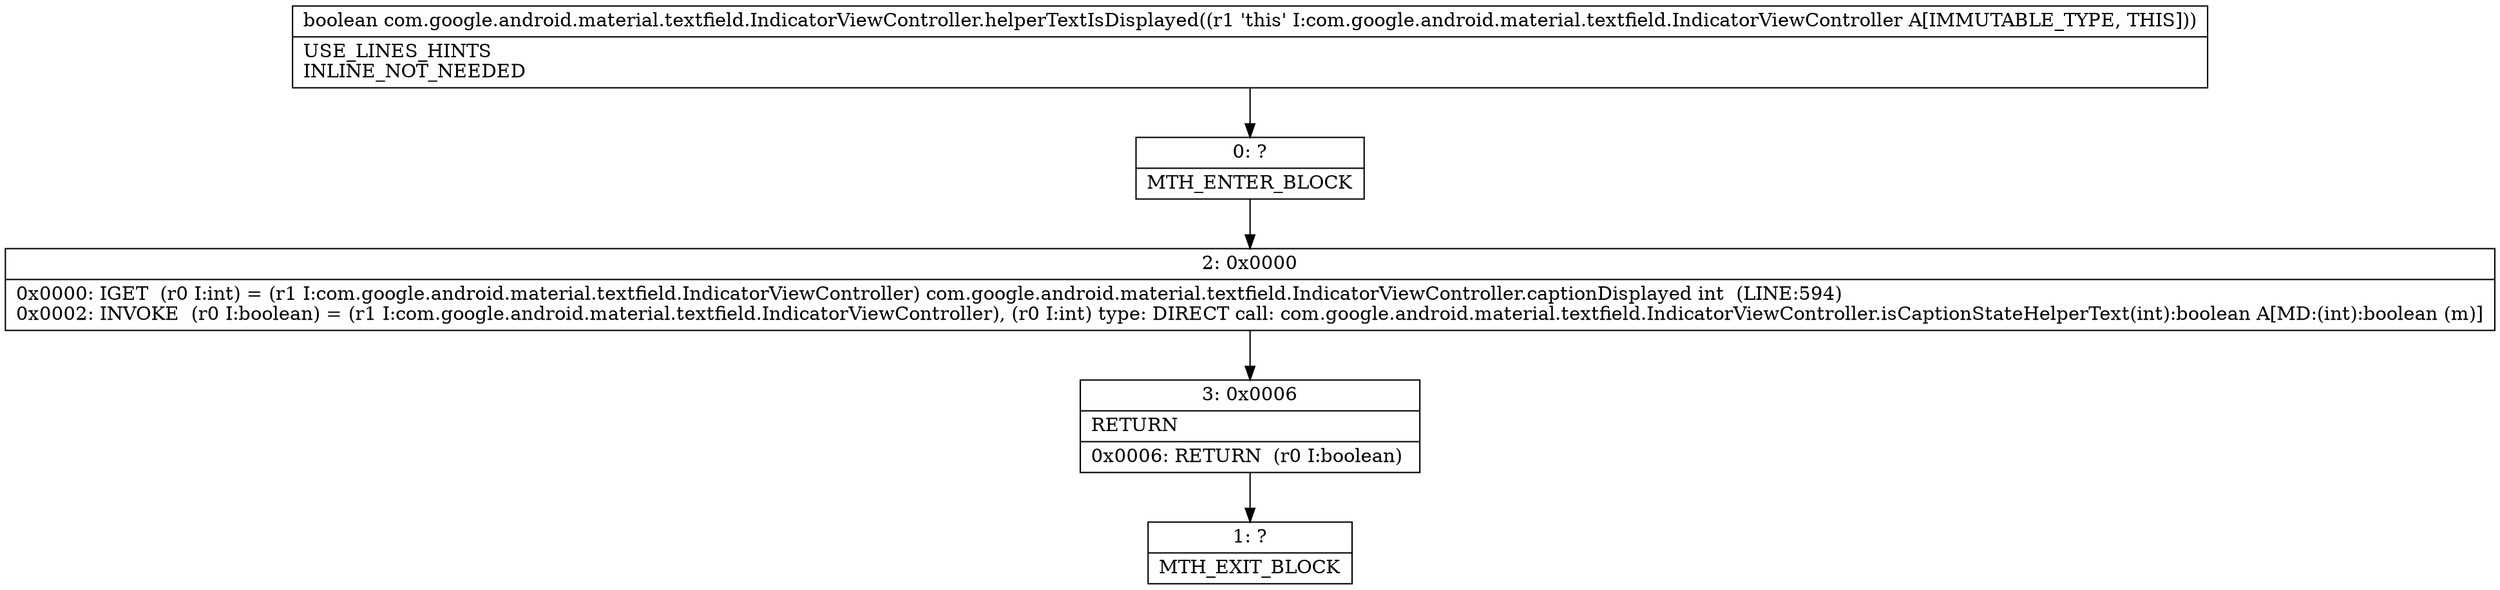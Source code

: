 digraph "CFG forcom.google.android.material.textfield.IndicatorViewController.helperTextIsDisplayed()Z" {
Node_0 [shape=record,label="{0\:\ ?|MTH_ENTER_BLOCK\l}"];
Node_2 [shape=record,label="{2\:\ 0x0000|0x0000: IGET  (r0 I:int) = (r1 I:com.google.android.material.textfield.IndicatorViewController) com.google.android.material.textfield.IndicatorViewController.captionDisplayed int  (LINE:594)\l0x0002: INVOKE  (r0 I:boolean) = (r1 I:com.google.android.material.textfield.IndicatorViewController), (r0 I:int) type: DIRECT call: com.google.android.material.textfield.IndicatorViewController.isCaptionStateHelperText(int):boolean A[MD:(int):boolean (m)]\l}"];
Node_3 [shape=record,label="{3\:\ 0x0006|RETURN\l|0x0006: RETURN  (r0 I:boolean) \l}"];
Node_1 [shape=record,label="{1\:\ ?|MTH_EXIT_BLOCK\l}"];
MethodNode[shape=record,label="{boolean com.google.android.material.textfield.IndicatorViewController.helperTextIsDisplayed((r1 'this' I:com.google.android.material.textfield.IndicatorViewController A[IMMUTABLE_TYPE, THIS]))  | USE_LINES_HINTS\lINLINE_NOT_NEEDED\l}"];
MethodNode -> Node_0;Node_0 -> Node_2;
Node_2 -> Node_3;
Node_3 -> Node_1;
}

